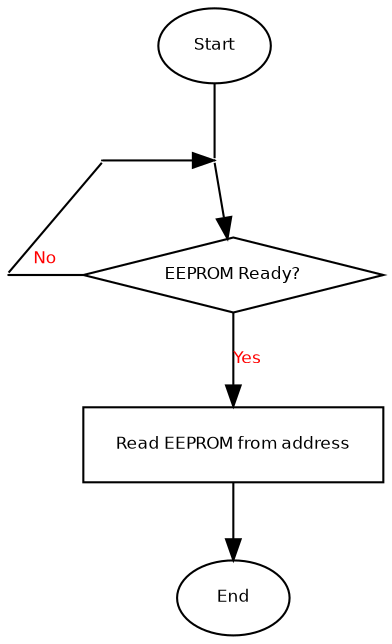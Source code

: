 digraph Flow_ReadByte {
 
 node [
         fontname = "Bitstream Vera Sans"
         fontsize = 8
         shape = "record"
     ]

 edge [
         fontname = "Bitstream Vera Sans"
         fontsize = 8
         fontcolor = "Red"
     ]

// all blocks
start [label="Start", shape="oval"];
d0 [width=0, shape="point", label="."];
d1 [width=0, shape="point", label="."];
d2 [width=0, shape="point", label="."];
eeprom_ready [label="EEPROM Ready?", shape="diamond", fixedsize=true, width=2]
read_byte [label="Read EEPROM from address", fixedsize=true, width=2]
end [label="End", shape="oval"];

// relations
/* start -> eeprom_ready */
start -> d0 [arrowhead="none"]
d0 -> eeprom_ready
/* eeprom_ready -> eeprom_ready [label="No", tailport=w, headport=n] */
d2 -> d1 [arrowhead="none"]
{rank=same;d2 -> eeprom_ready [label="No", dir="back", arrowtail="none"];}
{rank=same;d1 -> d0}
eeprom_ready -> read_byte [label="Yes", tailport=s, headport=n]
read_byte -> end;

}
